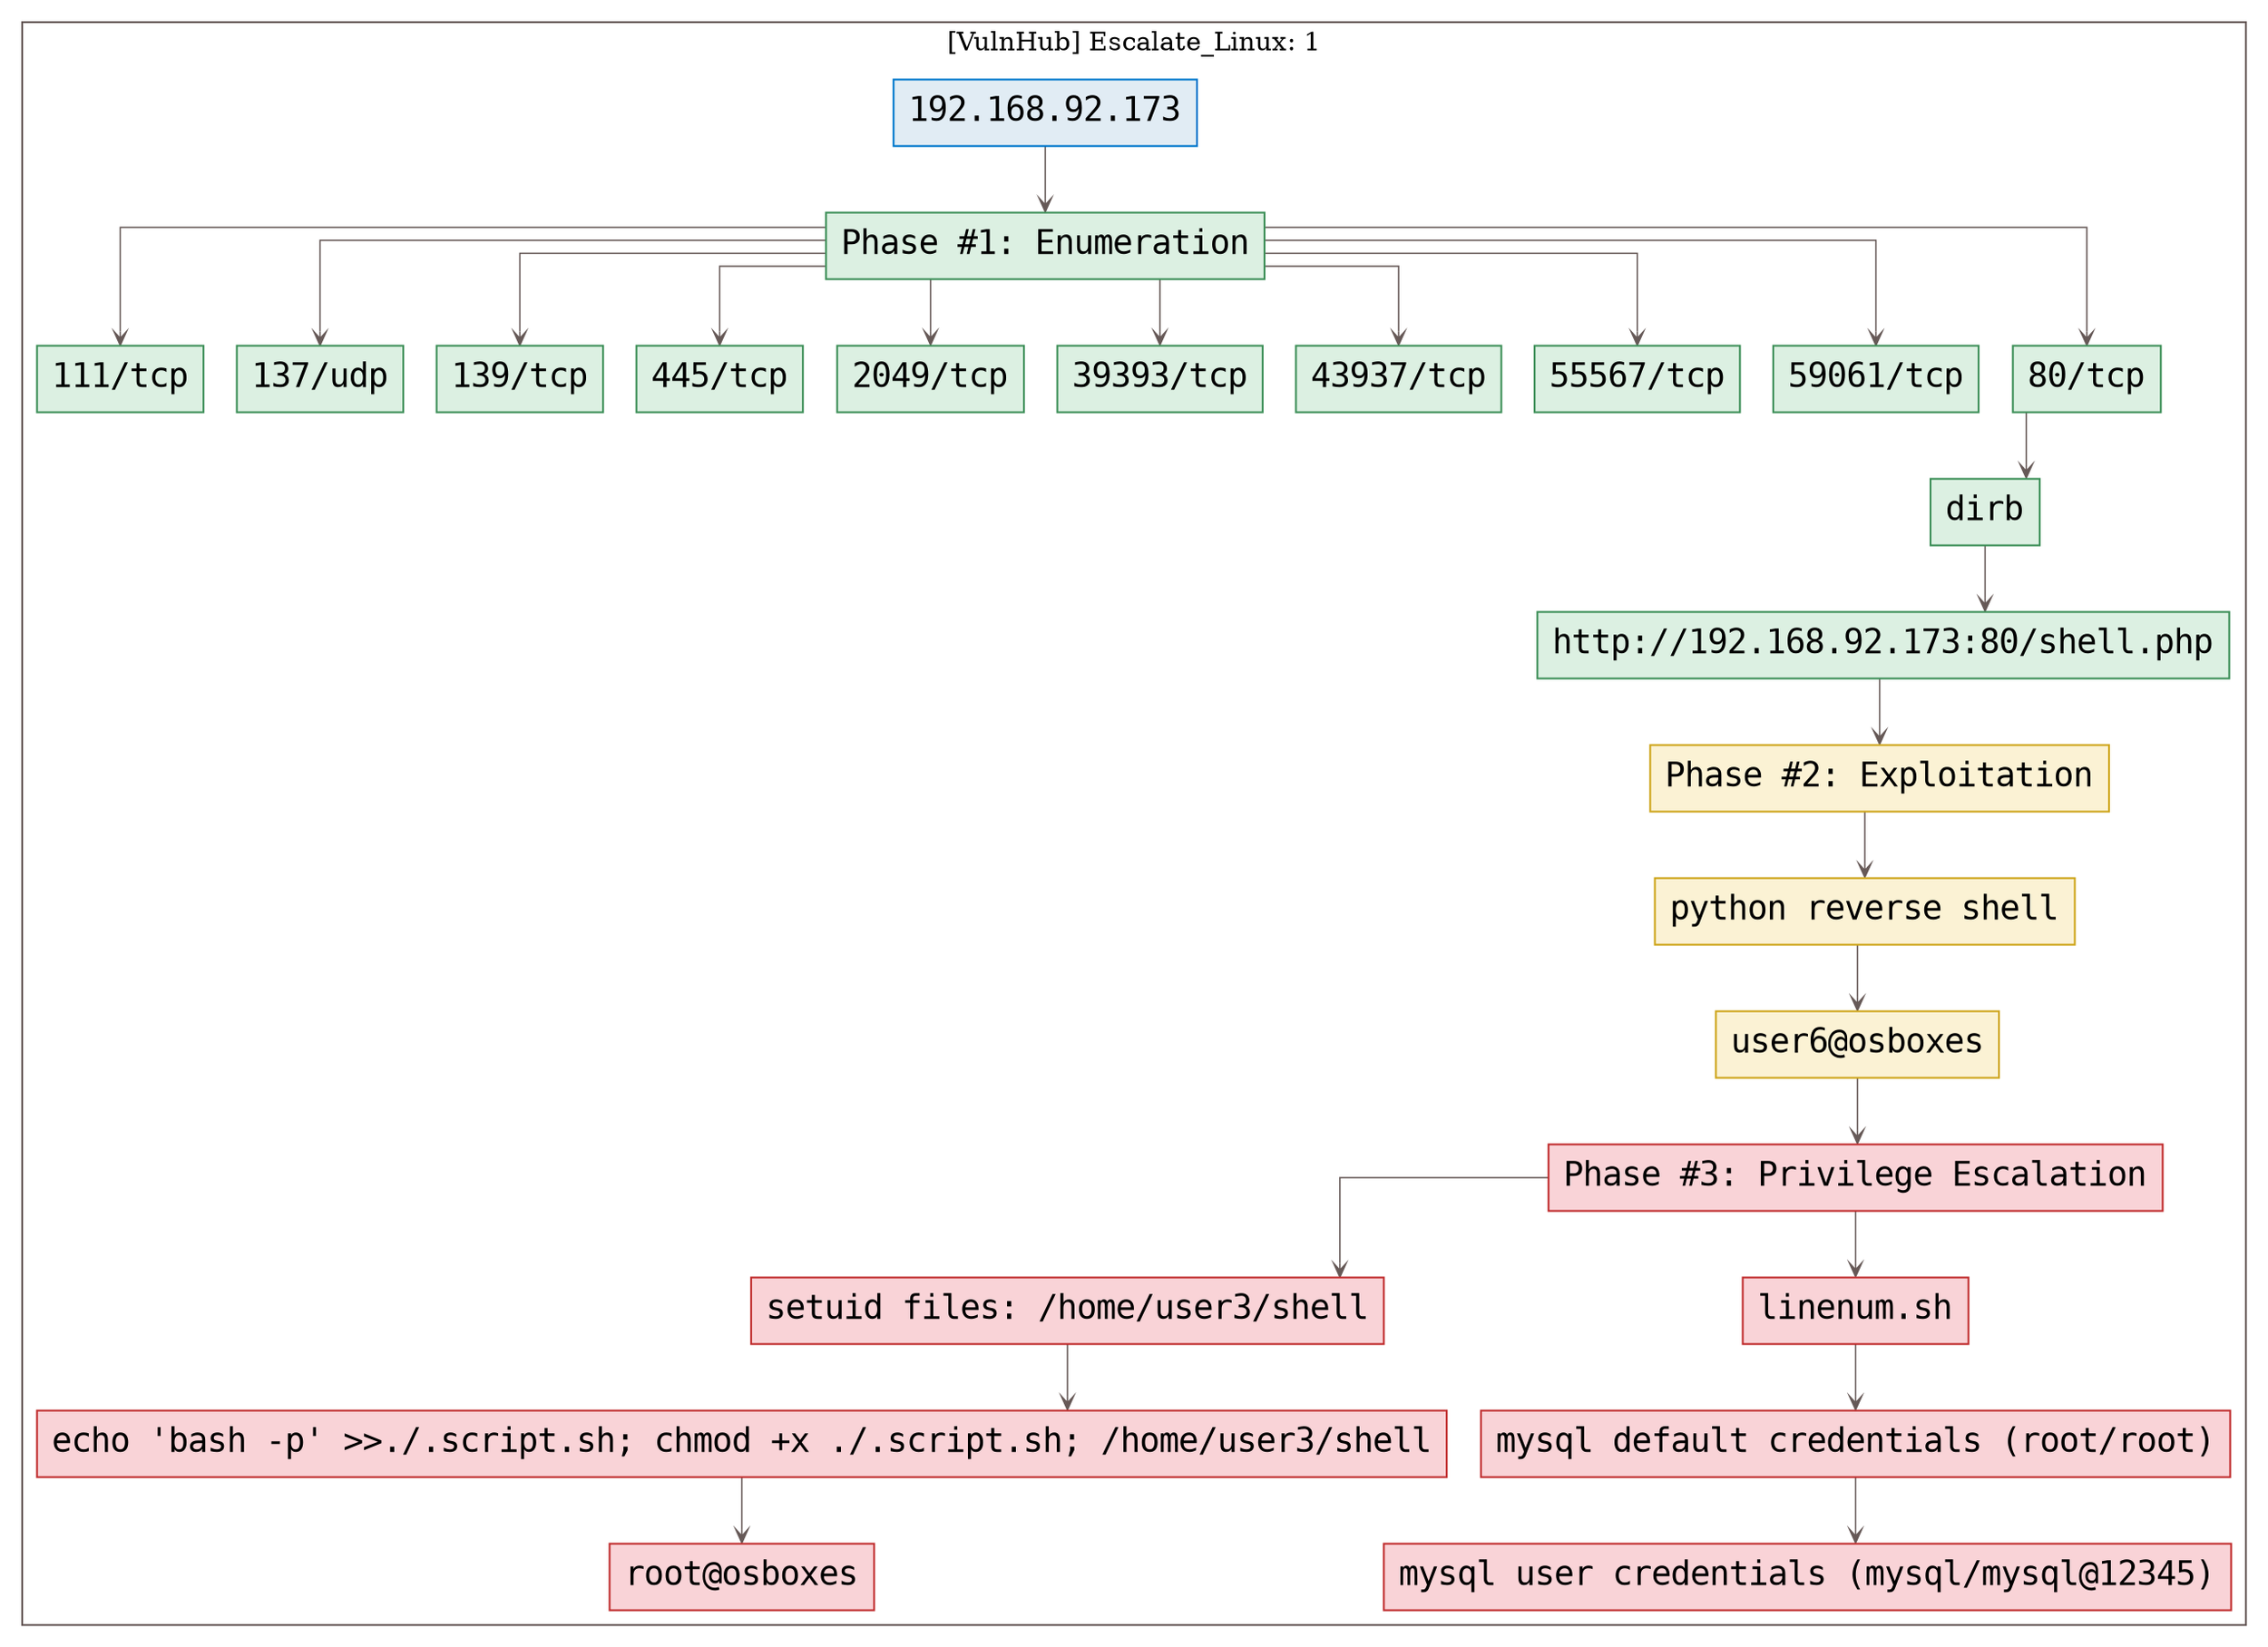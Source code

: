 digraph G {
  #rankdir=LR;
  nodesdictep=1.0; splines="ortho"; K=0.6; overlap=scale; fixedsize=true; resolution=72; bgcolor="#ffffff"; outputorder="edgesfirst";
  node [fontname="courier" fontsize=18 shape=box width=0.25 fillcolor="white" style="filled,solid"];
  edge [style=solid color="#665957" penwidth=0.75 arrowhead=vee arrowsize=0.75 ];

  0[label="192.168.92.173" color="#0077cc" fillcolor="#e1ecf4" tooltip="[VulnHub] Escalate_Linux: 1"];
  10[label="mysql default credentials (root/root)" color="#c02d2e" fillcolor="#f9d3d7" tooltip="Phase #3:Privilege Escalation"];
  11[label="mysql user credentials (mysql/mysql@12345)" color="#c02d2e" fillcolor="#f9d3d7" tooltip="Phase #3:Privilege Escalation"];
  12[label="setuid files: /home/user3/shell" color="#c02d2e" fillcolor="#f9d3d7" tooltip="Phase #3:Privilege Escalation"];
  13[label="echo 'bash -p' >>./.script.sh; chmod +x ./.script.sh; /home/user3/shell" color="#c02d2e" fillcolor="#f9d3d7" tooltip="Phase #3:Privilege Escalation"];
  14[label="root@osboxes" color="#c02d2e" fillcolor="#f9d3d7" tooltip="Phase #3:Privilege Escalation"];
  15[label="111/tcp" color="#3d8f58" fillcolor="#dcf0e2" tooltip="Phase #1:Enumeration"];
  16[label="137/udp" color="#3d8f58" fillcolor="#dcf0e2" tooltip="Phase #1:Enumeration"];
  17[label="139/tcp" color="#3d8f58" fillcolor="#dcf0e2" tooltip="Phase #1:Enumeration"];
  18[label="445/tcp" color="#3d8f58" fillcolor="#dcf0e2" tooltip="Phase #1:Enumeration"];
  19[label="2049/tcp" color="#3d8f58" fillcolor="#dcf0e2" tooltip="Phase #1:Enumeration"];
  1[label="Phase #1: Enumeration" color="#3d8f58" fillcolor="#dcf0e2" tooltip="Phase #1:Enumeration"];
  20[label="39393/tcp" color="#3d8f58" fillcolor="#dcf0e2" tooltip="Phase #1:Enumeration"];
  21[label="43937/tcp" color="#3d8f58" fillcolor="#dcf0e2" tooltip="Phase #1:Enumeration"];
  22[label="55567/tcp" color="#3d8f58" fillcolor="#dcf0e2" tooltip="Phase #1:Enumeration"];
  23[label="59061/tcp" color="#3d8f58" fillcolor="#dcf0e2" tooltip="Phase #1:Enumeration"];
  2[label="80/tcp" color="#3d8f58" fillcolor="#dcf0e2" tooltip="Phase #1:Enumeration"];
  3[label="dirb" color="#3d8f58" fillcolor="#dcf0e2" tooltip="Phase #1:Enumeration"];
  4[label="http://192.168.92.173:80/shell.php" color="#3d8f58" fillcolor="#dcf0e2" tooltip="Phase #1:Enumeration"];
  5[label="Phase #2: Exploitation" color="#cea51b" fillcolor="#fbf2d4" tooltip="Phase #2:Exploitation"];
  6[label="python reverse shell" color="#cea51b" fillcolor="#fbf2d4" tooltip="Phase #2:Exploitation"];
  7[label="user6@osboxes" color="#cea51b" fillcolor="#fbf2d4" tooltip="Phase #2:Exploitation"];
  8[label="Phase #3: Privilege Escalation" color="#c02d2e" fillcolor="#f9d3d7" tooltip="Phase #3:Privilege Escalation"];
  9[label="linenum.sh" color="#c02d2e" fillcolor="#f9d3d7" tooltip="Phase #3:Privilege Escalation"];

  subgraph cluster_0 {
    node [style="filled,solid"];
    label = "[VulnHub] Escalate_Linux: 1";
    color = "#665957";
    0 -> 1 [color="#665957"];
    1 -> 15 [color="#665957"];
    1 -> 16 [color="#665957"];
    1 -> 17 [color="#665957"];
    1 -> 18 [color="#665957"];
    1 -> 19 [color="#665957"];
    1 -> 2 [color="#665957"];
    1 -> 20 [color="#665957"];
    1 -> 21 [color="#665957"];
    1 -> 22 [color="#665957"];
    1 -> 23 [color="#665957"];
    10 -> 11 [color="#665957"];
    12 -> 13 [color="#665957"];
    13 -> 14 [color="#665957"];
    2 -> 3 [color="#665957"];
    3 -> 4 [color="#665957"];
    4 -> 5 [color="#665957"];
    5 -> 6 [color="#665957"];
    6 -> 7 [color="#665957"];
    7 -> 8 [color="#665957"];
    8 -> 12 [color="#665957"];
    8 -> 9 [color="#665957"];
    9 -> 10 [color="#665957"];
  }
}
